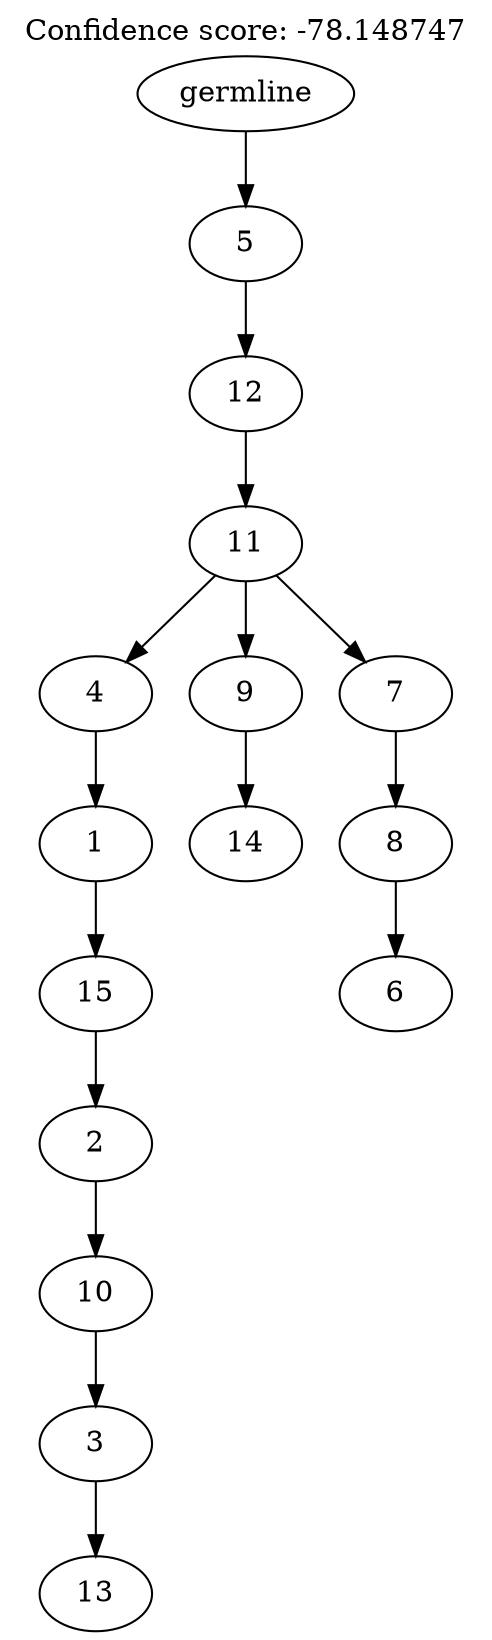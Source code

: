 digraph g {
	"14" -> "15";
	"15" [label="13"];
	"13" -> "14";
	"14" [label="3"];
	"12" -> "13";
	"13" [label="10"];
	"11" -> "12";
	"12" [label="2"];
	"10" -> "11";
	"11" [label="15"];
	"9" -> "10";
	"10" [label="1"];
	"7" -> "8";
	"8" [label="14"];
	"5" -> "6";
	"6" [label="6"];
	"4" -> "5";
	"5" [label="8"];
	"3" -> "4";
	"4" [label="7"];
	"3" -> "7";
	"7" [label="9"];
	"3" -> "9";
	"9" [label="4"];
	"2" -> "3";
	"3" [label="11"];
	"1" -> "2";
	"2" [label="12"];
	"0" -> "1";
	"1" [label="5"];
	"0" [label="germline"];
	labelloc="t";
	label="Confidence score: -78.148747";
}
